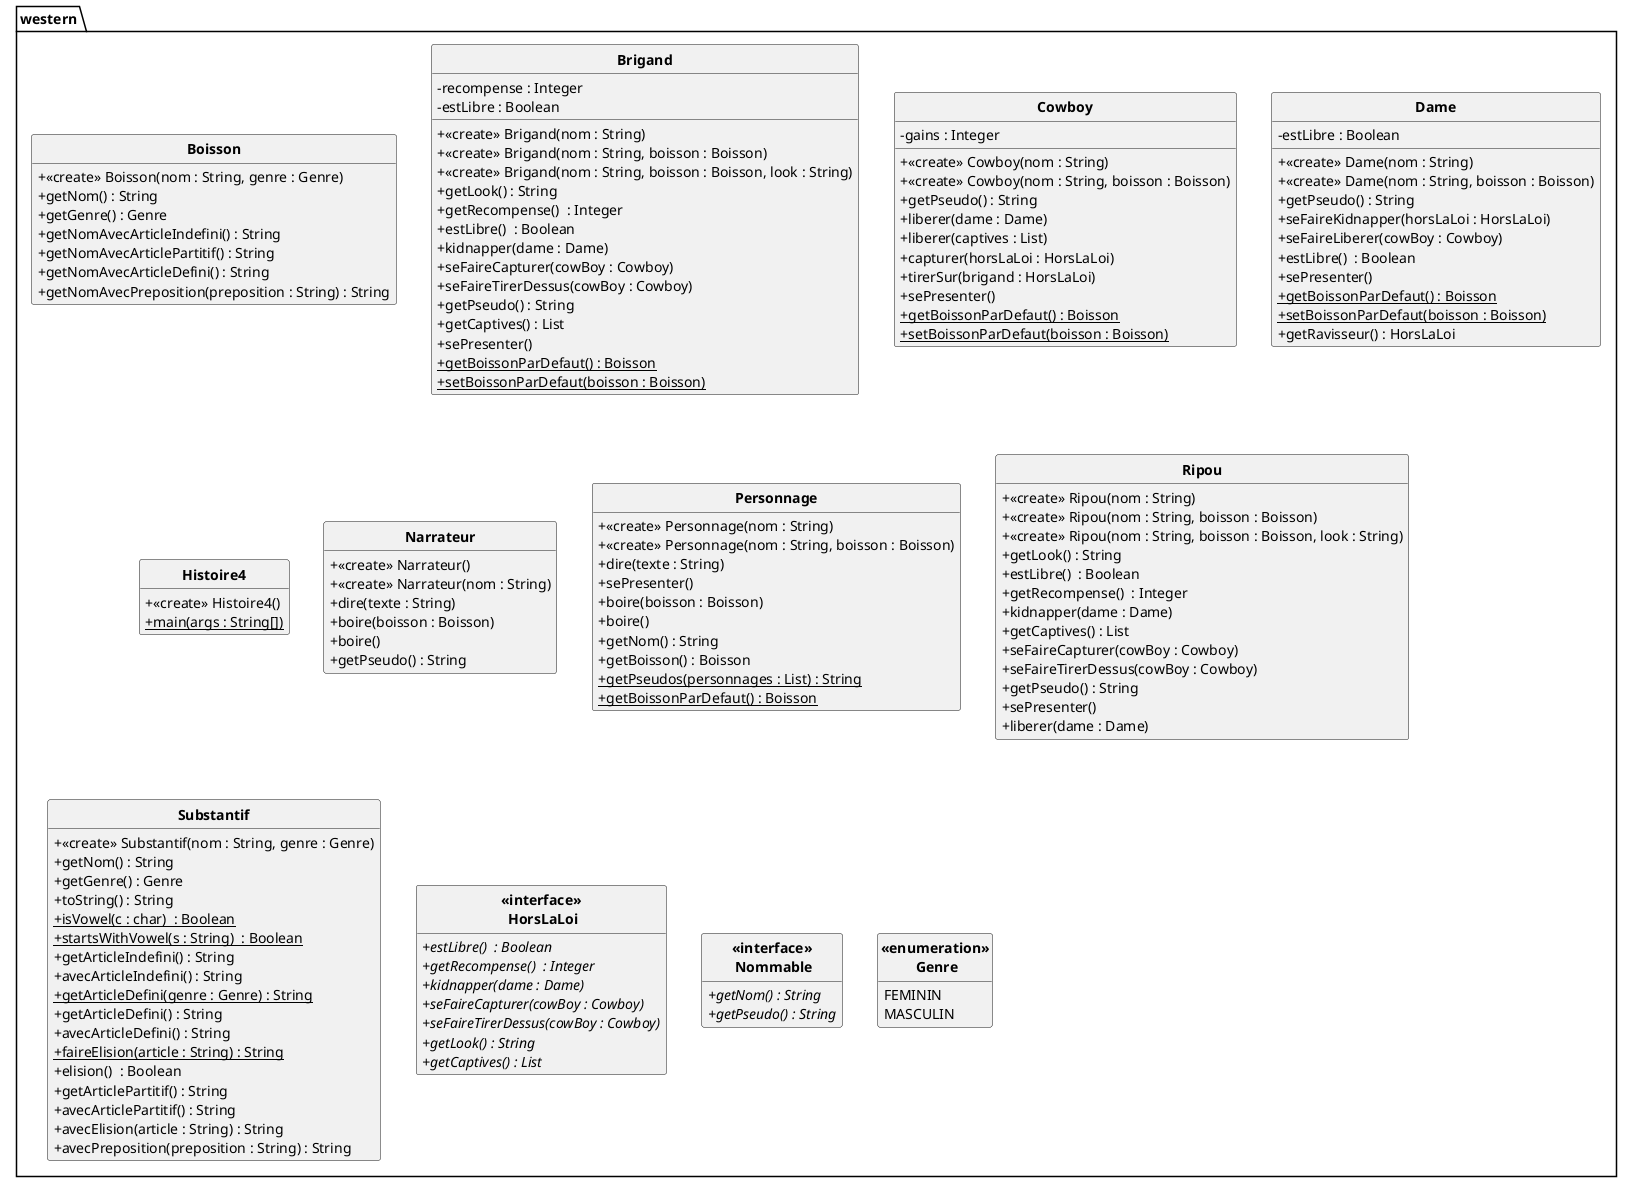 @startuml

skinparam style strictuml
skinparam classAttributeIconSize 0
skinparam classFontStyle Bold
hide empty members

Package "western" {
class Boisson
{
+ <<create>> Boisson(nom : String, genre : Genre) 
+ getNom() : String
+ getGenre() : Genre
+ getNomAvecArticleIndefini() : String
+ getNomAvecArticlePartitif() : String
+ getNomAvecArticleDefini() : String
+ getNomAvecPreposition(preposition : String) : String
}

class Brigand
{
- recompense : Integer
- estLibre : Boolean
+ <<create>> Brigand(nom : String) 
+ <<create>> Brigand(nom : String, boisson : Boisson) 
+ <<create>> Brigand(nom : String, boisson : Boisson, look : String) 
+ getLook() : String
+ getRecompense()  : Integer
+ estLibre()  : Boolean
+ kidnapper(dame : Dame) 
+ seFaireCapturer(cowBoy : Cowboy) 
+ seFaireTirerDessus(cowBoy : Cowboy) 
+ getPseudo() : String
+ getCaptives() : List
+ sePresenter() 
+ {static} getBoissonParDefaut() : Boisson
+ {static} setBoissonParDefaut(boisson : Boisson) 
}

class Cowboy
{
- gains : Integer
+ <<create>> Cowboy(nom : String) 
+ <<create>> Cowboy(nom : String, boisson : Boisson) 
+ getPseudo() : String
+ liberer(dame : Dame) 
+ liberer(captives : List) 
+ capturer(horsLaLoi : HorsLaLoi) 
+ tirerSur(brigand : HorsLaLoi) 
+ sePresenter() 
+ {static} getBoissonParDefaut() : Boisson
+ {static} setBoissonParDefaut(boisson : Boisson) 
}

class Dame
{
- estLibre : Boolean
+ <<create>> Dame(nom : String) 
+ <<create>> Dame(nom : String, boisson : Boisson) 
+ getPseudo() : String
+ seFaireKidnapper(horsLaLoi : HorsLaLoi) 
+ seFaireLiberer(cowBoy : Cowboy) 
+ estLibre()  : Boolean
+ sePresenter() 
+ {static} getBoissonParDefaut() : Boisson
+ {static} setBoissonParDefaut(boisson : Boisson) 
+ getRavisseur() : HorsLaLoi
}

class Histoire4
{
+ <<create>> Histoire4() 
+ {static} main(args : String[]) 
}

class Narrateur
{
+ <<create>> Narrateur() 
+ <<create>> Narrateur(nom : String) 
+ dire(texte : String) 
+ boire(boisson : Boisson) 
+ boire() 
+ getPseudo() : String
}

class Personnage
{
+ <<create>> Personnage(nom : String) 
+ <<create>> Personnage(nom : String, boisson : Boisson) 
+ dire(texte : String) 
+ sePresenter() 
+ boire(boisson : Boisson) 
+ boire() 
+ getNom() : String
+ getBoisson() : Boisson
+ {static} getPseudos(personnages : List) : String
+ {static} getBoissonParDefaut() : Boisson
}

class Ripou
{
+ <<create>> Ripou(nom : String) 
+ <<create>> Ripou(nom : String, boisson : Boisson) 
+ <<create>> Ripou(nom : String, boisson : Boisson, look : String) 
+ getLook() : String
+ estLibre()  : Boolean
+ getRecompense()  : Integer
+ kidnapper(dame : Dame) 
+ getCaptives() : List
+ seFaireCapturer(cowBoy : Cowboy) 
+ seFaireTirerDessus(cowBoy : Cowboy) 
+ getPseudo() : String
+ sePresenter() 
+ liberer(dame : Dame) 
}

class Substantif
{
+ <<create>> Substantif(nom : String, genre : Genre) 
+ getNom() : String
+ getGenre() : Genre
+ toString() : String
+ {static} isVowel(c : char)  : Boolean
+ {static} startsWithVowel(s : String)  : Boolean
+ getArticleIndefini() : String
+ avecArticleIndefini() : String
+ {static} getArticleDefini(genre : Genre) : String
+ getArticleDefini() : String
+ avecArticleDefini() : String
+ {static} faireElision(article : String) : String
+ elision()  : Boolean
+ getArticlePartitif() : String
+ avecArticlePartitif() : String
+ avecElision(article : String) : String
+ avecPreposition(preposition : String) : String
}

class "<<interface>>\n HorsLaLoi" as HorsLaLoi
{
+ {abstract} estLibre()  : Boolean
+ {abstract} getRecompense()  : Integer
+ {abstract} kidnapper(dame : Dame) 
+ {abstract} seFaireCapturer(cowBoy : Cowboy) 
+ {abstract} seFaireTirerDessus(cowBoy : Cowboy) 
+ {abstract} getLook() : String
+ {abstract} getCaptives() : List

}

class "<<interface>>\n Nommable" as Nommable
{
+ {abstract} getNom() : String
+ {abstract} getPseudo() : String

}

class "<<enumeration>>\n Genre" as Genre
{
FEMININ
MASCULIN
}

}

@enduml


